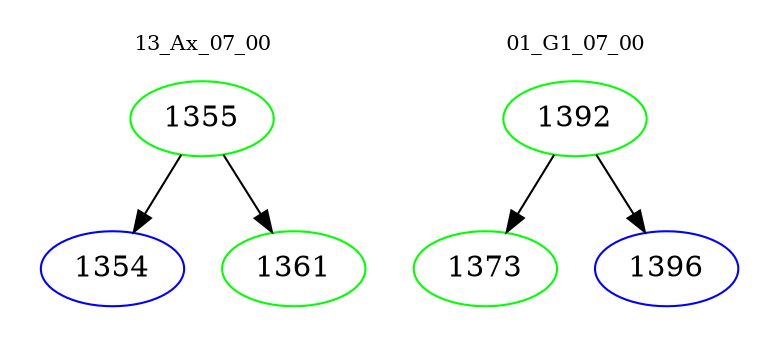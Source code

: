 digraph{
subgraph cluster_0 {
color = white
label = "13_Ax_07_00";
fontsize=10;
T0_1355 [label="1355", color="green"]
T0_1355 -> T0_1354 [color="black"]
T0_1354 [label="1354", color="blue"]
T0_1355 -> T0_1361 [color="black"]
T0_1361 [label="1361", color="green"]
}
subgraph cluster_1 {
color = white
label = "01_G1_07_00";
fontsize=10;
T1_1392 [label="1392", color="green"]
T1_1392 -> T1_1373 [color="black"]
T1_1373 [label="1373", color="green"]
T1_1392 -> T1_1396 [color="black"]
T1_1396 [label="1396", color="blue"]
}
}
